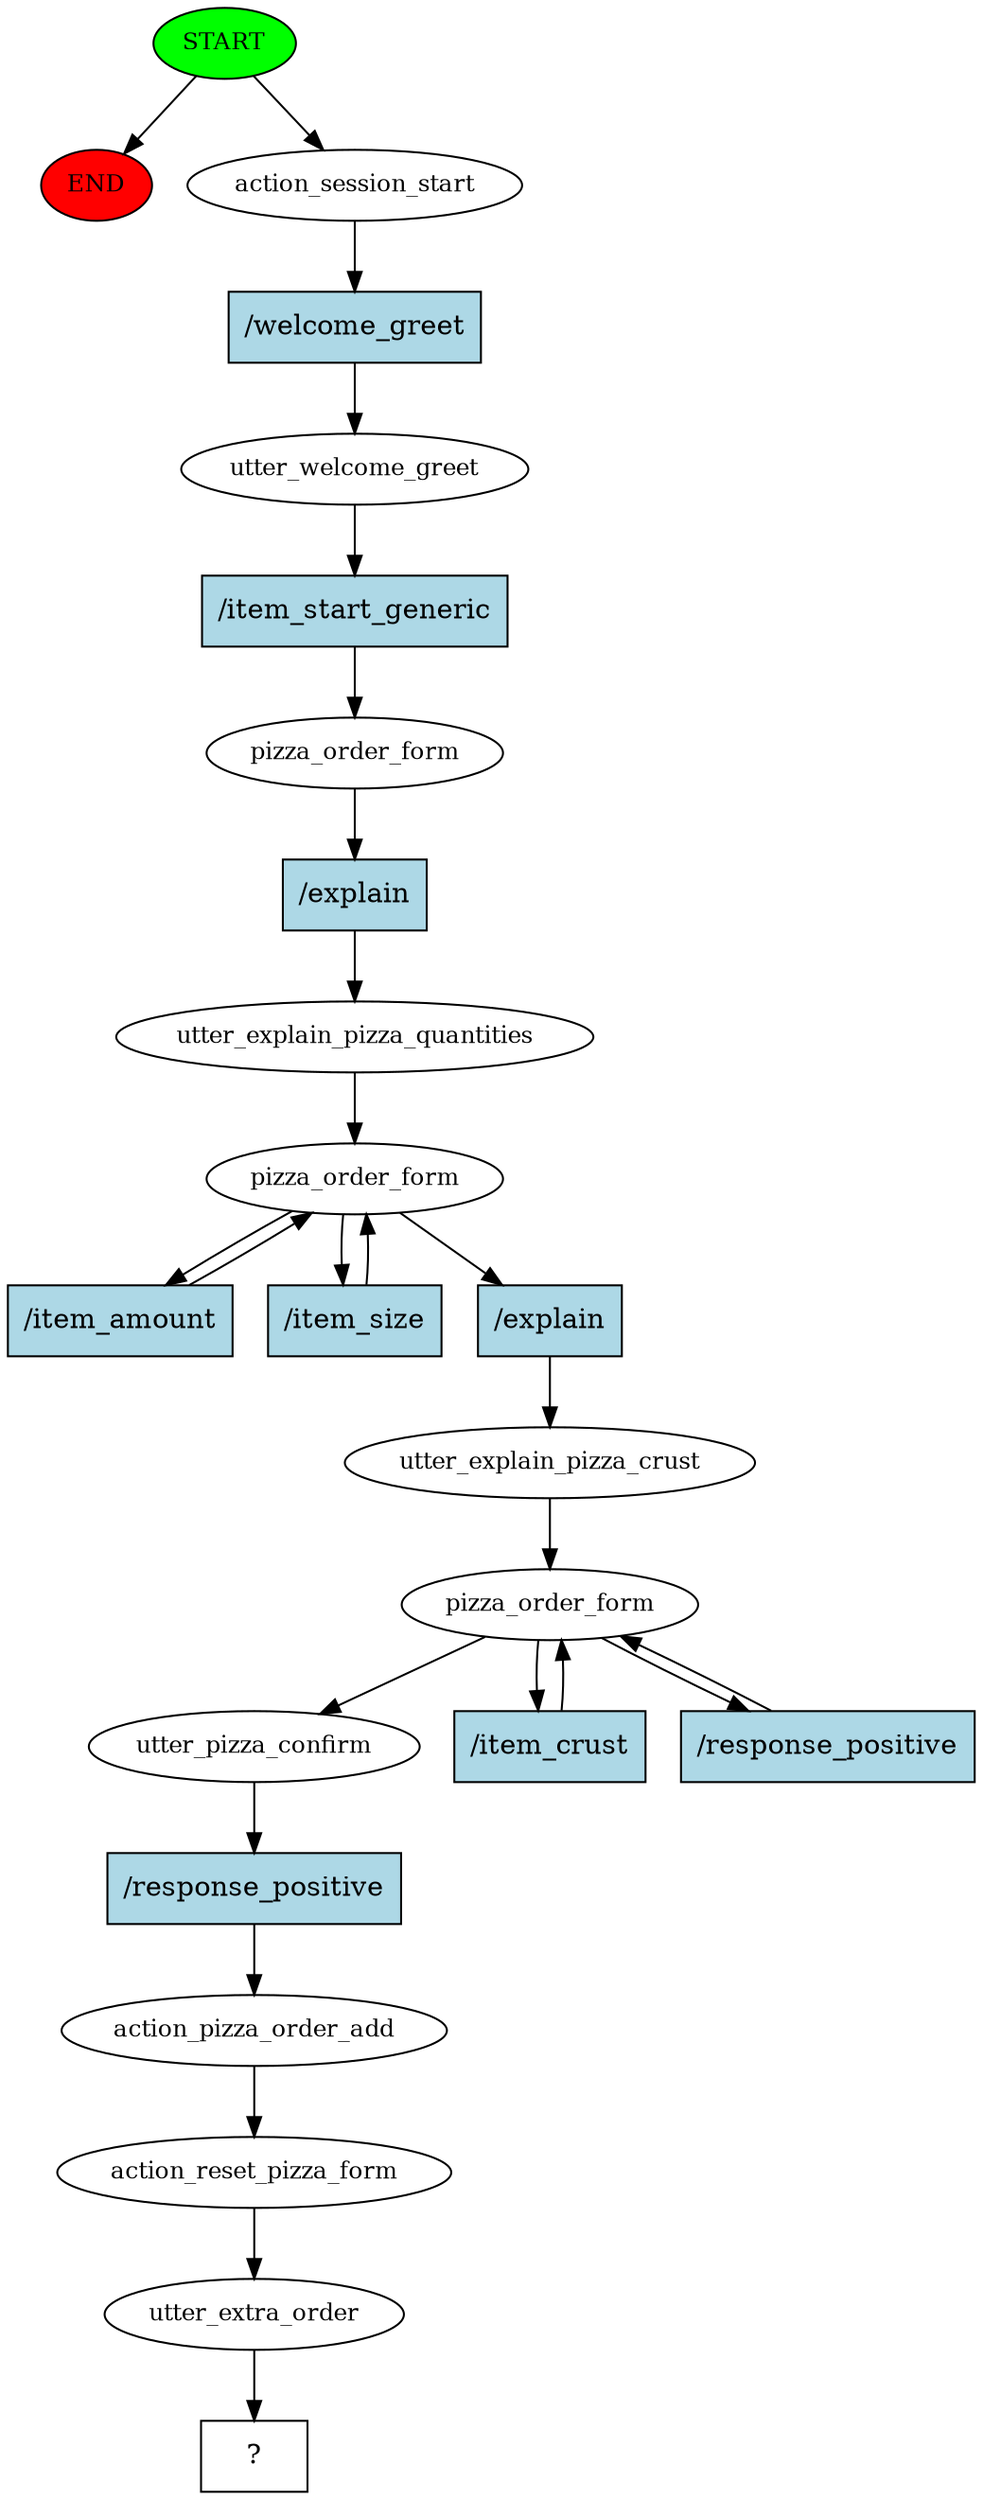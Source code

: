 digraph  {
0 [class="start active", fillcolor=green, fontsize=12, label=START, style=filled];
"-1" [class=end, fillcolor=red, fontsize=12, label=END, style=filled];
1 [class=active, fontsize=12, label=action_session_start];
2 [class=active, fontsize=12, label=utter_welcome_greet];
3 [class=active, fontsize=12, label=pizza_order_form];
4 [class=active, fontsize=12, label=utter_explain_pizza_quantities];
5 [class=active, fontsize=12, label=pizza_order_form];
8 [class=active, fontsize=12, label=utter_explain_pizza_crust];
9 [class=active, fontsize=12, label=pizza_order_form];
12 [class=active, fontsize=12, label=utter_pizza_confirm];
13 [class=active, fontsize=12, label=action_pizza_order_add];
14 [class=active, fontsize=12, label=action_reset_pizza_form];
15 [class=active, fontsize=12, label=utter_extra_order];
16 [class="intent dashed active", label="  ?  ", shape=rect];
17 [class="intent active", fillcolor=lightblue, label="/welcome_greet", shape=rect, style=filled];
18 [class="intent active", fillcolor=lightblue, label="/item_start_generic", shape=rect, style=filled];
19 [class="intent active", fillcolor=lightblue, label="/explain", shape=rect, style=filled];
20 [class="intent active", fillcolor=lightblue, label="/item_amount", shape=rect, style=filled];
21 [class="intent active", fillcolor=lightblue, label="/item_size", shape=rect, style=filled];
22 [class="intent active", fillcolor=lightblue, label="/explain", shape=rect, style=filled];
23 [class="intent active", fillcolor=lightblue, label="/item_crust", shape=rect, style=filled];
24 [class="intent active", fillcolor=lightblue, label="/response_positive", shape=rect, style=filled];
25 [class="intent active", fillcolor=lightblue, label="/response_positive", shape=rect, style=filled];
0 -> "-1"  [class="", key=NONE, label=""];
0 -> 1  [class=active, key=NONE, label=""];
1 -> 17  [class=active, key=0];
2 -> 18  [class=active, key=0];
3 -> 19  [class=active, key=0];
4 -> 5  [class=active, key=NONE, label=""];
5 -> 20  [class=active, key=0];
5 -> 21  [class=active, key=0];
5 -> 22  [class=active, key=0];
8 -> 9  [class=active, key=NONE, label=""];
9 -> 12  [class=active, key=NONE, label=""];
9 -> 23  [class=active, key=0];
9 -> 24  [class=active, key=0];
12 -> 25  [class=active, key=0];
13 -> 14  [class=active, key=NONE, label=""];
14 -> 15  [class=active, key=NONE, label=""];
15 -> 16  [class=active, key=NONE, label=""];
17 -> 2  [class=active, key=0];
18 -> 3  [class=active, key=0];
19 -> 4  [class=active, key=0];
20 -> 5  [class=active, key=0];
21 -> 5  [class=active, key=0];
22 -> 8  [class=active, key=0];
23 -> 9  [class=active, key=0];
24 -> 9  [class=active, key=0];
25 -> 13  [class=active, key=0];
}
